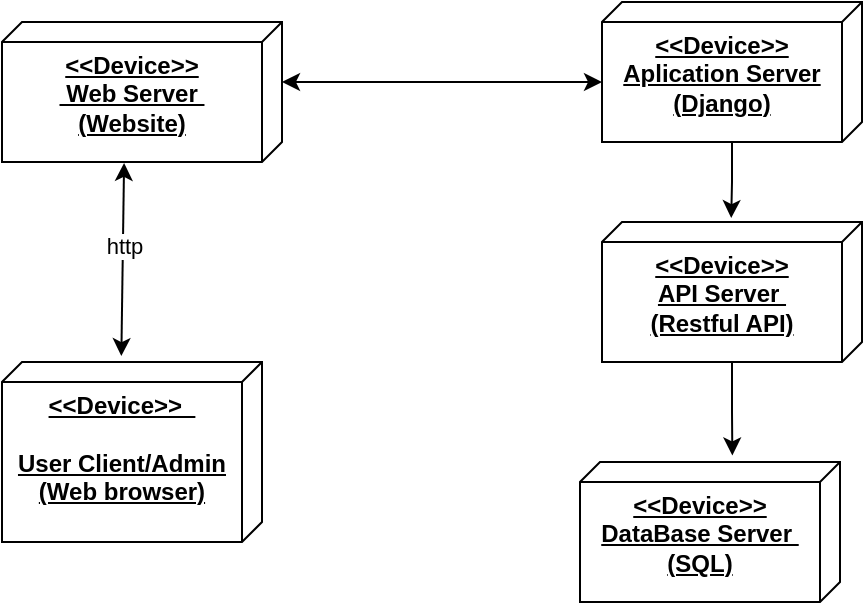 <mxfile>
    <diagram name="Página-1" id="9iTZ9gewWgUbkj4IKdw-">
        <mxGraphModel dx="772" dy="346" grid="1" gridSize="10" guides="1" tooltips="1" connect="1" arrows="1" fold="1" page="1" pageScale="1" pageWidth="827" pageHeight="1169" math="0" shadow="0">
            <root>
                <mxCell id="0"/>
                <mxCell id="1" parent="0"/>
                <mxCell id="2" value="&lt;b&gt;&amp;lt;&amp;lt;Device&amp;gt;&amp;gt;&lt;/b&gt;&lt;div&gt;&lt;b&gt;&amp;nbsp;Web Server&amp;nbsp;&lt;/b&gt;&lt;div&gt;&lt;b&gt;(Website)&lt;/b&gt;&lt;/div&gt;&lt;/div&gt;" style="verticalAlign=top;align=center;spacingTop=8;spacingLeft=2;spacingRight=12;shape=cube;size=10;direction=south;fontStyle=4;html=1;whiteSpace=wrap;" vertex="1" parent="1">
                    <mxGeometry x="90" y="240" width="140" height="70" as="geometry"/>
                </mxCell>
                <mxCell id="3" value="&lt;b&gt;&amp;lt;&amp;lt;Device&amp;gt;&amp;gt;&amp;nbsp;&amp;nbsp;&lt;/b&gt;&lt;div&gt;&lt;b&gt;&lt;br&gt;&lt;/b&gt;&lt;div&gt;&lt;b&gt;User Client/Admin&lt;/b&gt;&lt;/div&gt;&lt;div&gt;&lt;b&gt;(Web browser)&lt;/b&gt;&lt;/div&gt;&lt;div&gt;&lt;span style=&quot;color: rgba(0, 0, 0, 0); font-family: monospace; font-size: 0px; text-align: start; text-wrap: nowrap;&quot;&gt;%3CmxGraphModel%3E%3Croot%3E%3CmxCell%20id%3D%220%22%2F%3E%3CmxCell%20id%3D%221%22%20parent%3D%220%22%2F%3E%3CmxCell%20id%3D%222%22%20value%3D%22%26lt%3Bb%26gt%3B%26amp%3Blt%3B%26amp%3Blt%3BDevice%26amp%3Bgt%3B%26amp%3Bgt%3B%26lt%3B%2Fb%26gt%3B%26lt%3Bdiv%26gt%3B%26lt%3Bb%26gt%3B%26amp%3Bnbsp%3BWeb%20Server%26amp%3Bnbsp%3B%26lt%3B%2Fb%26gt%3B%26lt%3Bdiv%26gt%3B%26lt%3Bb%26gt%3B(Website)%26lt%3B%2Fb%26gt%3B%26lt%3B%2Fdiv%26gt%3B%26lt%3B%2Fdiv%26gt%3B%22%20style%3D%22verticalAlign%3Dtop%3Balign%3Dcenter%3BspacingTop%3D8%3BspacingLeft%3D2%3BspacingRight%3D12%3Bshape%3Dcube%3Bsize%3D10%3Bdirection%3Dsouth%3BfontStyle%3D4%3Bhtml%3D1%3BwhiteSpace%3Dwrap%3B%22%20vertex%3D%221%22%20parent%3D%221%22%3E%3CmxGeometry%20x%3D%2260%22%20y%3D%22240%22%20width%3D%22140%22%20height%3D%2270%22%20as%3D%22geometry%22%2F%3E%3C%2FmxCell%3E%3C%2Froot%3E%3C%2FmxGraphModel%3E&lt;/span&gt;&lt;b&gt;&lt;br&gt;&lt;/b&gt;&lt;/div&gt;&lt;/div&gt;" style="verticalAlign=top;align=center;spacingTop=8;spacingLeft=2;spacingRight=12;shape=cube;size=10;direction=south;fontStyle=4;html=1;whiteSpace=wrap;" vertex="1" parent="1">
                    <mxGeometry x="90" y="410" width="130" height="90" as="geometry"/>
                </mxCell>
                <mxCell id="4" value="&lt;b&gt;&amp;lt;&amp;lt;Device&amp;gt;&amp;gt;&lt;/b&gt;&lt;div&gt;&lt;b&gt;DataBase Server&amp;nbsp;&lt;/b&gt;&lt;/div&gt;&lt;div&gt;&lt;b&gt;(SQL)&lt;/b&gt;&lt;/div&gt;" style="verticalAlign=top;align=center;spacingTop=8;spacingLeft=2;spacingRight=12;shape=cube;size=10;direction=south;fontStyle=4;html=1;whiteSpace=wrap;" vertex="1" parent="1">
                    <mxGeometry x="379" y="460" width="130" height="70" as="geometry"/>
                </mxCell>
                <mxCell id="5" value="&lt;b&gt;&amp;lt;&amp;lt;Device&amp;gt;&amp;gt;&lt;/b&gt;&lt;div&gt;&lt;b&gt;Aplication Server&lt;/b&gt;&lt;/div&gt;&lt;div&gt;&lt;b&gt;(Django)&lt;/b&gt;&lt;br&gt;&lt;div&gt;&lt;br&gt;&lt;/div&gt;&lt;/div&gt;" style="verticalAlign=top;align=center;spacingTop=8;spacingLeft=2;spacingRight=12;shape=cube;size=10;direction=south;fontStyle=4;html=1;whiteSpace=wrap;" vertex="1" parent="1">
                    <mxGeometry x="390" y="230" width="130" height="70" as="geometry"/>
                </mxCell>
                <mxCell id="6" value="&lt;b&gt;&amp;lt;&amp;lt;Device&amp;gt;&amp;gt;&lt;/b&gt;&lt;div&gt;&lt;b&gt;API Server&amp;nbsp;&lt;/b&gt;&lt;/div&gt;&lt;div&gt;&lt;b&gt;(Restful API)&lt;br&gt;&lt;/b&gt;&lt;div&gt;&lt;br&gt;&lt;/div&gt;&lt;/div&gt;" style="verticalAlign=top;align=center;spacingTop=8;spacingLeft=2;spacingRight=12;shape=cube;size=10;direction=south;fontStyle=4;html=1;whiteSpace=wrap;" vertex="1" parent="1">
                    <mxGeometry x="390" y="340" width="130" height="70" as="geometry"/>
                </mxCell>
                <mxCell id="7" style="edgeStyle=orthogonalEdgeStyle;rounded=0;orthogonalLoop=1;jettySize=auto;html=1;entryX=-0.028;entryY=0.503;entryDx=0;entryDy=0;entryPerimeter=0;" edge="1" parent="1" source="5" target="6">
                    <mxGeometry relative="1" as="geometry"/>
                </mxCell>
                <mxCell id="8" style="edgeStyle=orthogonalEdgeStyle;rounded=0;orthogonalLoop=1;jettySize=auto;html=1;entryX=-0.047;entryY=0.414;entryDx=0;entryDy=0;entryPerimeter=0;" edge="1" parent="1" source="6" target="4">
                    <mxGeometry relative="1" as="geometry"/>
                </mxCell>
                <mxCell id="9" value="" style="endArrow=classic;startArrow=classic;html=1;rounded=0;exitX=0;exitY=0;exitDx=30;exitDy=0;exitPerimeter=0;entryX=0;entryY=0;entryDx=40;entryDy=130;entryPerimeter=0;" edge="1" parent="1" source="2" target="5">
                    <mxGeometry width="50" height="50" relative="1" as="geometry">
                        <mxPoint x="200" y="340" as="sourcePoint"/>
                        <mxPoint x="290" y="290" as="targetPoint"/>
                    </mxGeometry>
                </mxCell>
                <mxCell id="10" value="" style="endArrow=classic;startArrow=classic;html=1;rounded=0;entryX=1.007;entryY=0.564;entryDx=0;entryDy=0;entryPerimeter=0;exitX=-0.033;exitY=0.541;exitDx=0;exitDy=0;exitPerimeter=0;" edge="1" parent="1" source="3" target="2">
                    <mxGeometry width="50" height="50" relative="1" as="geometry">
                        <mxPoint x="150" y="400" as="sourcePoint"/>
                        <mxPoint x="170" y="340" as="targetPoint"/>
                        <Array as="points"/>
                    </mxGeometry>
                </mxCell>
                <mxCell id="11" value="http" style="edgeLabel;html=1;align=center;verticalAlign=middle;resizable=0;points=[];" vertex="1" connectable="0" parent="10">
                    <mxGeometry x="0.143" relative="1" as="geometry">
                        <mxPoint as="offset"/>
                    </mxGeometry>
                </mxCell>
            </root>
        </mxGraphModel>
    </diagram>
</mxfile>